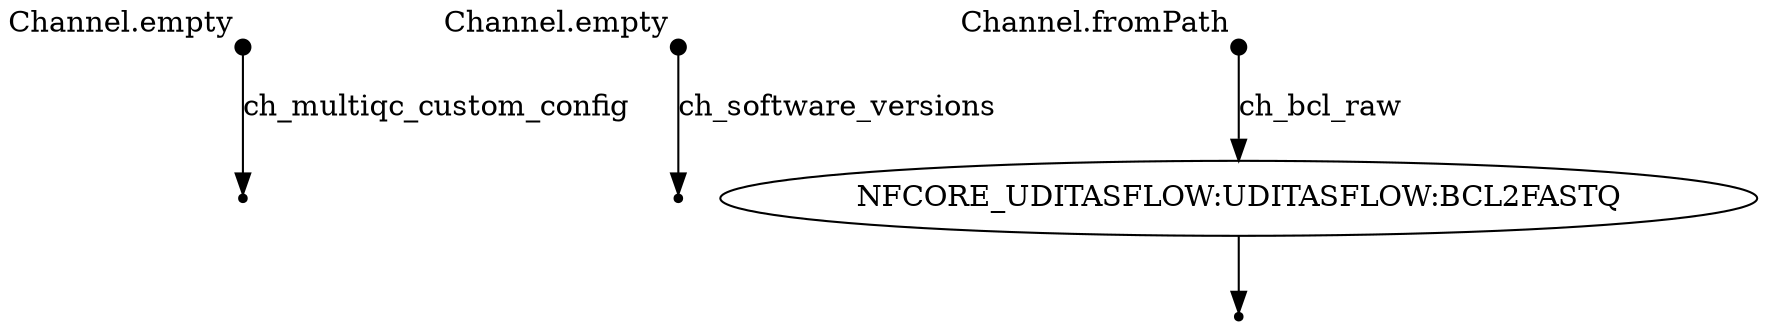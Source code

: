 digraph "pipeline_dag_20210517_184100" {
p0 [shape=point,label="",fixedsize=true,width=0.1,xlabel="Channel.empty"];
p1 [shape=point];
p0 -> p1 [label="ch_multiqc_custom_config"];

p2 [shape=point,label="",fixedsize=true,width=0.1,xlabel="Channel.empty"];
p3 [shape=point];
p2 -> p3 [label="ch_software_versions"];

p4 [shape=point,label="",fixedsize=true,width=0.1,xlabel="Channel.fromPath"];
p5 [label="NFCORE_UDITASFLOW:UDITASFLOW:BCL2FASTQ"];
p4 -> p5 [label="ch_bcl_raw"];

p5 [label="NFCORE_UDITASFLOW:UDITASFLOW:BCL2FASTQ"];
p6 [shape=point];
p5 -> p6;

}
